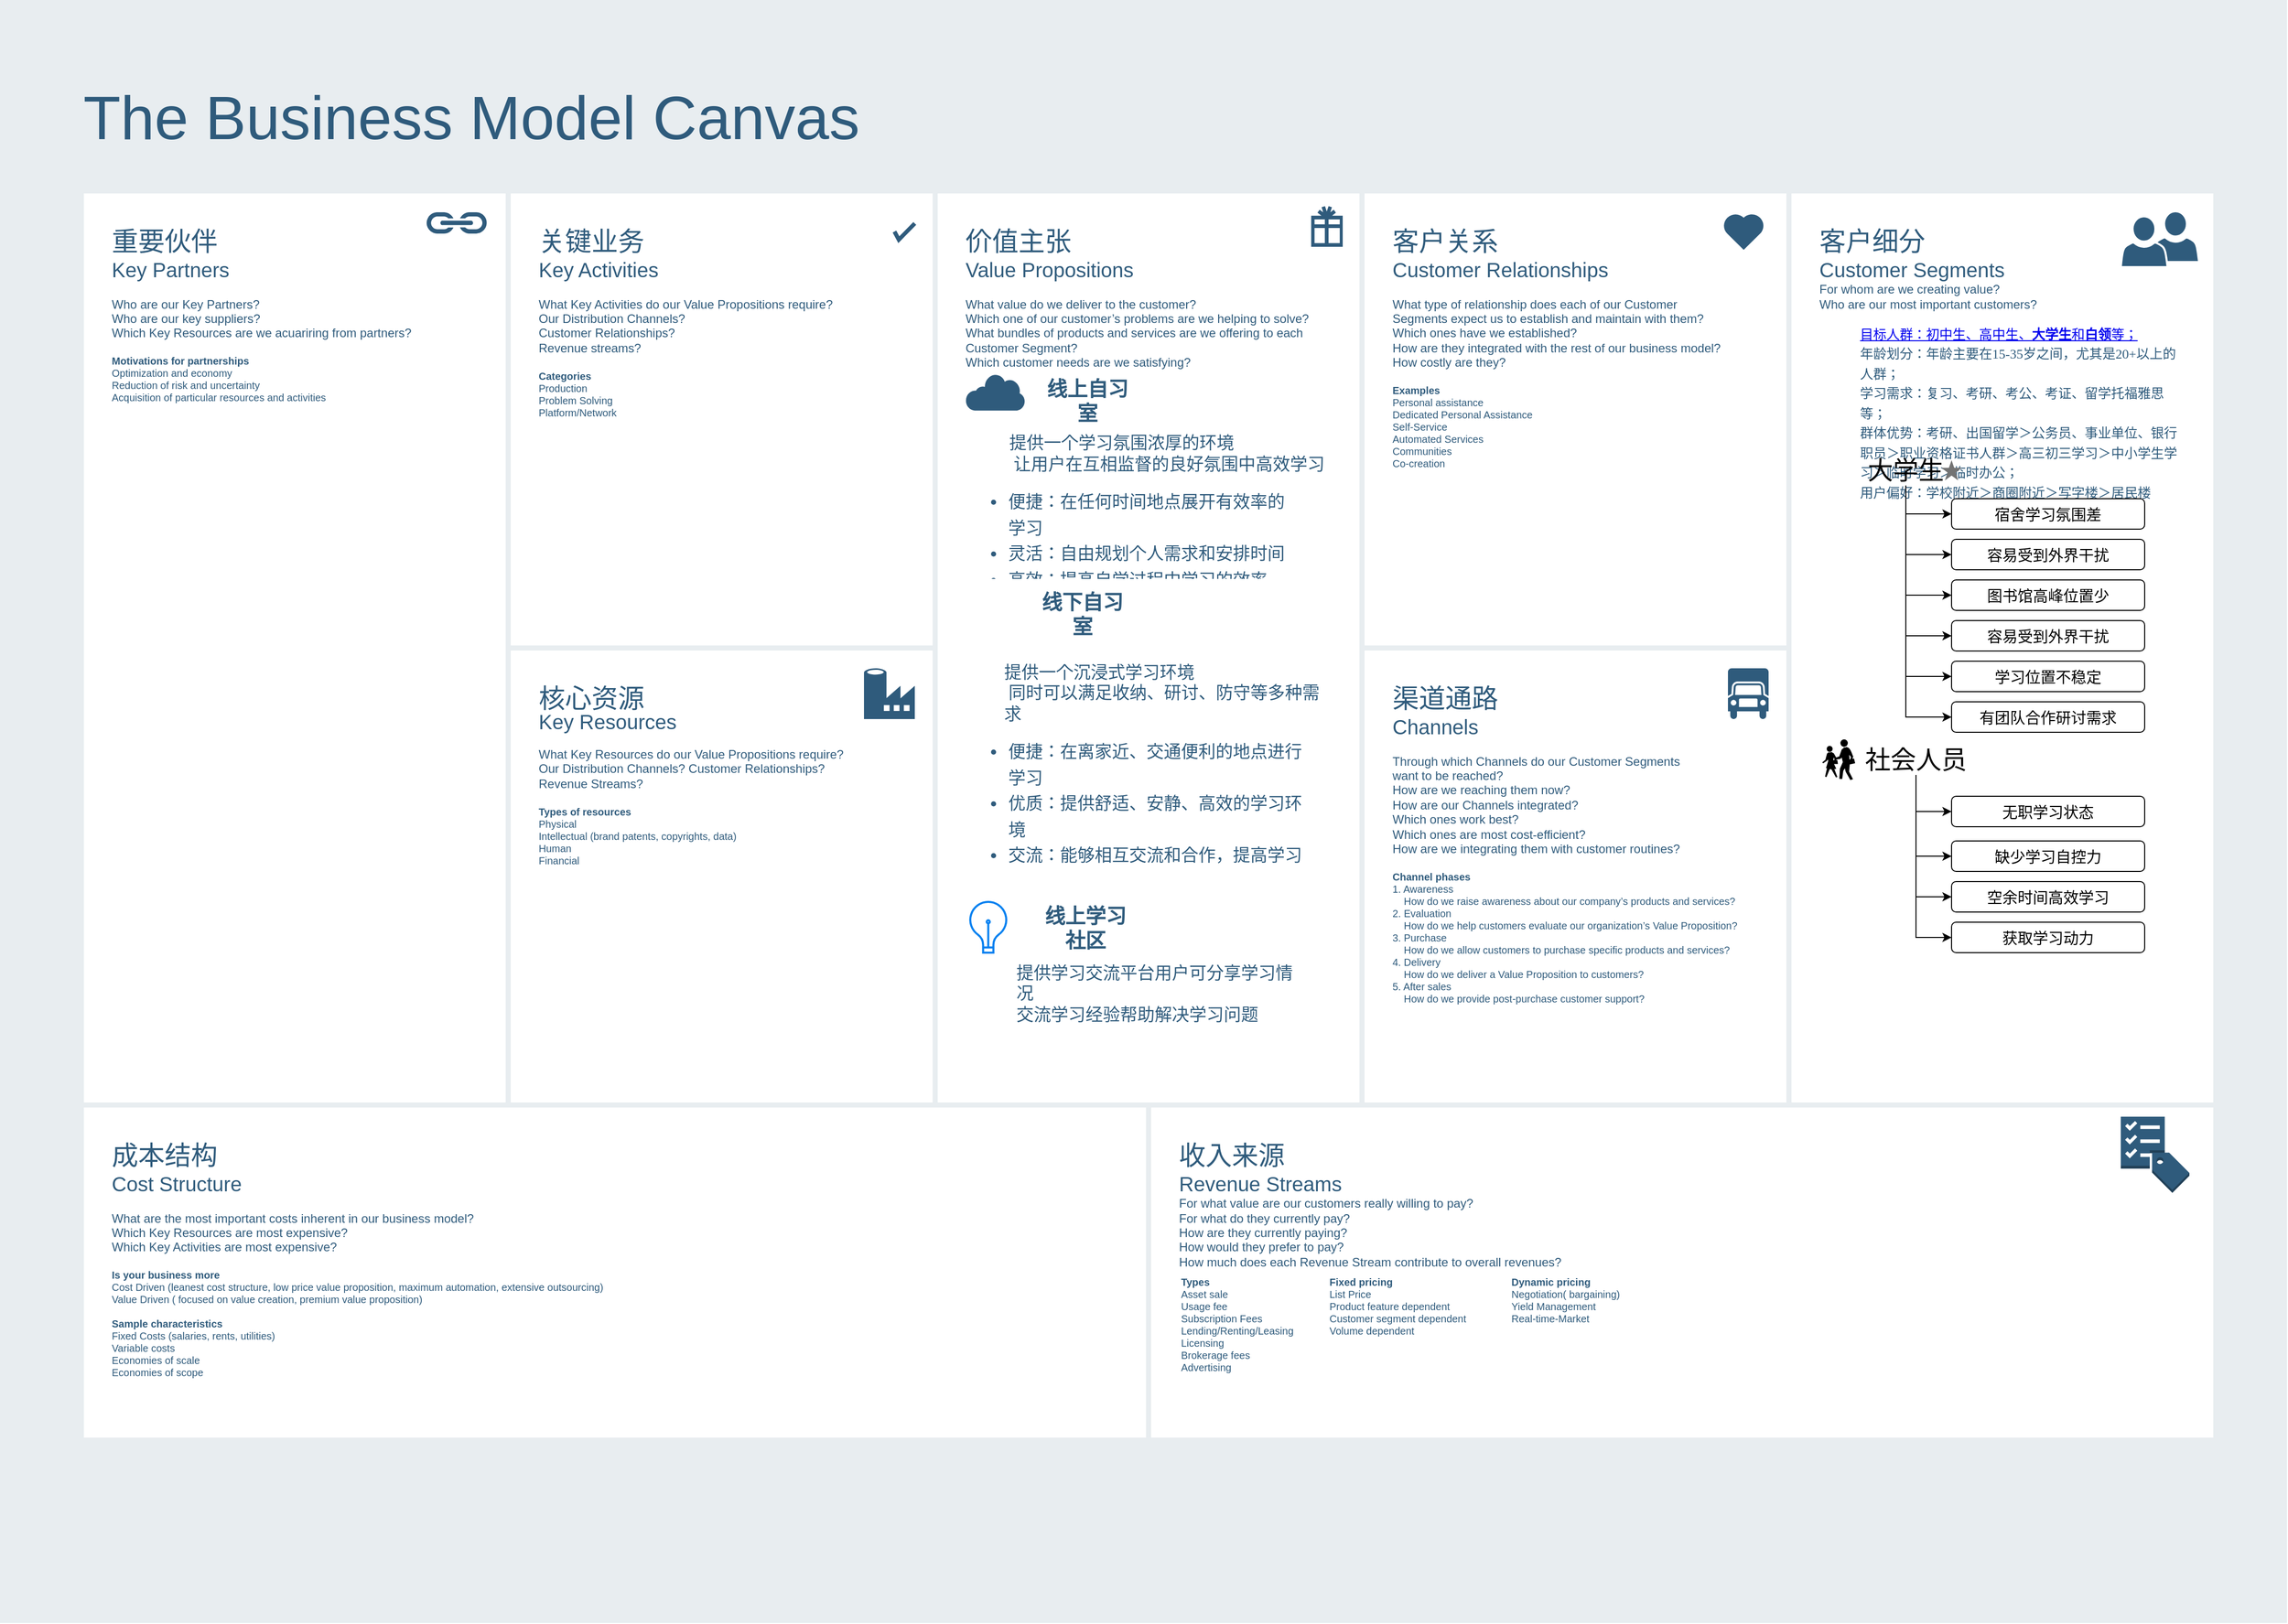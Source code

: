 <mxfile version="20.8.5" type="github">
  <diagram id="07fea595-8f29-1299-0266-81d95cde20df" name="Page-1">
    <mxGraphModel dx="4558" dy="1407" grid="1" gridSize="10" guides="1" tooltips="1" connect="1" arrows="1" fold="1" page="1" pageScale="1" pageWidth="1169" pageHeight="827" background="none" math="0" shadow="0">
      <root>
        <mxCell id="0" />
        <mxCell id="1" parent="0" />
        <mxCell id="698" value="" style="rounded=0;whiteSpace=wrap;html=1;shadow=0;labelBackgroundColor=none;strokeColor=none;strokeWidth=3;fillColor=#e8edf0;fontSize=60;fontColor=#2F5B7C;align=left;" parent="1" vertex="1">
          <mxGeometry x="-2290" y="32" width="2250" height="1598" as="geometry" />
        </mxCell>
        <mxCell id="699" value="&lt;div style=&quot;font-size: 26px&quot;&gt;&lt;font style=&quot;font-size: 26px&quot;&gt;客户关系&lt;/font&gt;&lt;/div&gt;&lt;div style=&quot;&quot;&gt;&lt;font style=&quot;font-size: 20px;&quot;&gt;Customer Relationships&lt;/font&gt;&lt;/div&gt;&lt;div&gt;&lt;br&gt;&lt;/div&gt;&lt;div&gt;What type of relationship does each of our Customer&lt;/div&gt;&lt;div&gt;Segments expect us to establish and maintain with them?&lt;/div&gt;&lt;div&gt;Which ones have we established?&lt;/div&gt;&lt;div&gt;How are they integrated with the rest of our business model?&lt;/div&gt;&lt;div&gt;How costly are they?&lt;/div&gt;&lt;div&gt;&lt;br&gt;&lt;/div&gt;&lt;div style=&quot;font-size: 10px&quot;&gt;&lt;font style=&quot;font-size: 10px&quot;&gt;&lt;b&gt;Examples&lt;/b&gt;&lt;/font&gt;&lt;/div&gt;&lt;div style=&quot;font-size: 10px&quot;&gt;&lt;font style=&quot;font-size: 10px&quot;&gt;Personal assistance&lt;/font&gt;&lt;/div&gt;&lt;div style=&quot;font-size: 10px&quot;&gt;&lt;font style=&quot;font-size: 10px&quot;&gt;Dedicated Personal Assistance&lt;/font&gt;&lt;/div&gt;&lt;div style=&quot;font-size: 10px&quot;&gt;&lt;font style=&quot;font-size: 10px&quot;&gt;Self-Service&lt;/font&gt;&lt;/div&gt;&lt;div style=&quot;font-size: 10px&quot;&gt;&lt;font style=&quot;font-size: 10px&quot;&gt;Automated Services&lt;/font&gt;&lt;/div&gt;&lt;div style=&quot;font-size: 10px&quot;&gt;&lt;font style=&quot;font-size: 10px&quot;&gt;Communities&lt;/font&gt;&lt;/div&gt;&lt;div style=&quot;font-size: 10px&quot;&gt;&lt;font style=&quot;font-size: 10px&quot;&gt;Co-creation&lt;/font&gt;&lt;/div&gt;" style="rounded=0;whiteSpace=wrap;html=1;shadow=0;labelBackgroundColor=none;strokeColor=#e8edf0;strokeWidth=5;fillColor=#ffffff;fontSize=12;fontColor=#2F5B7C;align=left;verticalAlign=top;spacing=30;" parent="1" vertex="1">
          <mxGeometry x="-950" y="220" width="420" height="450" as="geometry" />
        </mxCell>
        <mxCell id="700" value="&lt;font&gt;&lt;font style=&quot;&quot;&gt;&lt;span style=&quot;font-size: 26px;&quot;&gt;重要伙伴&lt;/span&gt;&lt;br&gt;&lt;font style=&quot;font-size: 20px;&quot;&gt;Key Partners&lt;/font&gt;&lt;/font&gt;&lt;br&gt;&lt;/font&gt;&lt;font style=&quot;font-size: 12px&quot;&gt;&lt;br style=&quot;font-size: 12px&quot;&gt;&lt;font style=&quot;font-size: 12px&quot;&gt;Who are our Key Partners?&lt;br style=&quot;font-size: 12px&quot;&gt;Who are our key suppliers?&lt;br style=&quot;font-size: 12px&quot;&gt;Which Key Resources are we acuariring from partners?&lt;br style=&quot;font-size: 12px&quot;&gt;&lt;/font&gt;&lt;br style=&quot;font-size: 12px&quot;&gt;&lt;/font&gt;&lt;div style=&quot;font-size: 10px&quot;&gt;&lt;font style=&quot;font-size: 10px&quot;&gt;&lt;b&gt;Motivations for partnerships&lt;/b&gt;&lt;/font&gt;&lt;/div&gt;&lt;div style=&quot;font-size: 10px&quot;&gt;&lt;font style=&quot;font-size: 10px&quot;&gt;Optimization and economy&lt;/font&gt;&lt;/div&gt;&lt;div style=&quot;font-size: 10px&quot;&gt;&lt;font style=&quot;font-size: 10px&quot;&gt;Reduction of risk and uncertainty&lt;/font&gt;&lt;/div&gt;&lt;div style=&quot;font-size: 10px&quot;&gt;&lt;font style=&quot;font-size: 10px&quot;&gt;Acquisition of particular resources and activities&lt;/font&gt;&lt;/div&gt;&lt;div style=&quot;font-size: 12px&quot;&gt;&lt;br style=&quot;font-size: 12px&quot;&gt;&lt;/div&gt;" style="rounded=0;whiteSpace=wrap;html=1;shadow=0;labelBackgroundColor=none;strokeColor=#e8edf0;strokeWidth=5;fillColor=#ffffff;fontSize=12;fontColor=#2F5B7C;align=left;verticalAlign=top;spacing=30;" parent="1" vertex="1">
          <mxGeometry x="-2210" y="220" width="420" height="900" as="geometry" />
        </mxCell>
        <mxCell id="701" value="&lt;font&gt;&lt;font style=&quot;&quot;&gt;&lt;span style=&quot;font-size: 26px;&quot;&gt;关键业务&lt;/span&gt;&lt;br&gt;&lt;font style=&quot;font-size: 20px;&quot;&gt;Key Activities&lt;/font&gt;&lt;/font&gt;&lt;br style=&quot;font-size: 12px&quot;&gt;&lt;/font&gt;&lt;font&gt;&lt;br style=&quot;font-size: 12px&quot;&gt;&lt;div&gt;What Key Activities do our Value Propositions require?&lt;/div&gt;&lt;div&gt;Our Distribution Channels?&lt;/div&gt;&lt;div&gt;Customer Relationships?&lt;/div&gt;&lt;div&gt;Revenue streams?&lt;/div&gt;&lt;div&gt;&lt;br&gt;&lt;/div&gt;&lt;/font&gt;&lt;div style=&quot;font-size: 10px&quot;&gt;&lt;div&gt;&lt;b&gt;Categories&lt;/b&gt;&lt;/div&gt;&lt;div&gt;Production&lt;/div&gt;&lt;div&gt;Problem Solving&lt;/div&gt;&lt;div&gt;Platform/Network&lt;/div&gt;&lt;/div&gt;&lt;div&gt;&lt;br&gt;&lt;/div&gt;" style="rounded=0;whiteSpace=wrap;html=1;shadow=0;labelBackgroundColor=none;strokeColor=#e8edf0;strokeWidth=5;fillColor=#ffffff;fontSize=12;fontColor=#2F5B7C;align=left;verticalAlign=top;spacing=30;" parent="1" vertex="1">
          <mxGeometry x="-1790" y="220" width="420" height="450" as="geometry" />
        </mxCell>
        <mxCell id="702" value="&lt;div&gt;&lt;font style=&quot;font-size: 26px&quot;&gt;核心资源&lt;/font&gt;&lt;/div&gt;&lt;div style=&quot;line-height: 120%;&quot;&gt;&lt;font style=&quot;font-size: 20px;&quot;&gt;Key Resources&lt;/font&gt;&lt;/div&gt;&lt;div&gt;&lt;br&gt;&lt;/div&gt;&lt;div&gt;What Key Resources do our Value Propositions require?&lt;/div&gt;&lt;div&gt;Our Distribution Channels? Customer Relationships?&lt;/div&gt;&lt;div&gt;Revenue Streams?&lt;/div&gt;&lt;div&gt;&lt;br&gt;&lt;/div&gt;&lt;div style=&quot;font-size: 10px&quot;&gt;&lt;font style=&quot;font-size: 10px&quot;&gt;&lt;b&gt;Types of resources&lt;/b&gt;&lt;/font&gt;&lt;/div&gt;&lt;div style=&quot;font-size: 10px&quot;&gt;&lt;font style=&quot;font-size: 10px&quot;&gt;Physical&lt;/font&gt;&lt;/div&gt;&lt;div style=&quot;font-size: 10px&quot;&gt;&lt;font style=&quot;font-size: 10px&quot;&gt;Intellectual (brand patents, copyrights, data)&lt;/font&gt;&lt;/div&gt;&lt;div style=&quot;font-size: 10px&quot;&gt;&lt;font style=&quot;font-size: 10px&quot;&gt;Human&lt;/font&gt;&lt;/div&gt;&lt;div style=&quot;font-size: 10px&quot;&gt;&lt;font style=&quot;font-size: 10px&quot;&gt;Financial&lt;/font&gt;&lt;/div&gt;" style="rounded=0;whiteSpace=wrap;html=1;shadow=0;labelBackgroundColor=none;strokeColor=#e8edf0;strokeWidth=5;fillColor=#ffffff;fontSize=12;fontColor=#2F5B7C;align=left;verticalAlign=top;spacing=30;" parent="1" vertex="1">
          <mxGeometry x="-1790" y="670" width="420" height="450" as="geometry" />
        </mxCell>
        <mxCell id="703" value="&lt;div style=&quot;font-size: 26px&quot;&gt;&lt;font style=&quot;font-size: 26px&quot;&gt;价值主张&lt;/font&gt;&lt;/div&gt;&lt;div style=&quot;&quot;&gt;&lt;font style=&quot;font-size: 20px;&quot;&gt;Value Propositions&lt;/font&gt;&lt;/div&gt;&lt;div&gt;&lt;br&gt;&lt;/div&gt;&lt;div&gt;What value do we deliver to the customer?&lt;/div&gt;&lt;div&gt;Which one of our customer’s problems are we helping to solve?&lt;/div&gt;&lt;div&gt;What bundles of products and services are we offering to each Customer Segment?&lt;/div&gt;&lt;div&gt;Which customer needs are we satisfying?&lt;/div&gt;&lt;div&gt;&lt;br&gt;&lt;/div&gt;&lt;div style=&quot;font-size: 10px&quot;&gt;&lt;br&gt;&lt;/div&gt;" style="rounded=0;whiteSpace=wrap;html=1;shadow=0;labelBackgroundColor=none;strokeColor=#e8edf0;strokeWidth=5;fillColor=#ffffff;fontSize=12;fontColor=#2F5B7C;align=left;verticalAlign=top;spacing=30;" parent="1" vertex="1">
          <mxGeometry x="-1370" y="220" width="420" height="900" as="geometry" />
        </mxCell>
        <mxCell id="704" value="&lt;div&gt;&lt;font style=&quot;font-size: 26px;&quot;&gt;客户细分&lt;/font&gt;&lt;/div&gt;&lt;div&gt;&lt;font style=&quot;font-size: 20px;&quot;&gt;Customer Segments&lt;/font&gt;&lt;/div&gt;&lt;div&gt;For whom are we creating value?&lt;/div&gt;&lt;div&gt;Who are our most important customers?&lt;/div&gt;&lt;div&gt;&lt;p style=&quot;font-size: 13px; line-height: 140%;&quot; class=&quot;MsoNormal&quot;&gt;&lt;/p&gt;&lt;/div&gt;&lt;blockquote style=&quot;margin: 0px 0px 0px 40px; border: none; padding: 0px; font-size: 13px; line-height: 150%;&quot;&gt;&lt;div style=&quot;line-height: 150%;&quot;&gt;&lt;div style=&quot;line-height: 150%;&quot;&gt;&lt;a style=&quot;font-family: 得意黑;&quot; name=&quot;_Hlk124935824&quot;&gt;目标人群：初中生、高中生、&lt;b&gt;大学生&lt;/b&gt;和&lt;b&gt;白领&lt;/b&gt;等；&lt;/a&gt;&lt;/div&gt;&lt;/div&gt;&lt;div style=&quot;line-height: 150%;&quot;&gt;&lt;font style=&quot;font-size: 13px;&quot; face=&quot;得意黑&quot;&gt;&lt;div style=&quot;line-height: 150%;&quot;&gt;&lt;span style=&quot;background: white;&quot;&gt;年龄划分：年龄主要在&lt;/span&gt;&lt;span style=&quot;background: white;&quot; lang=&quot;EN-US&quot;&gt;15-35&lt;/span&gt;&lt;span style=&quot;background: white;&quot;&gt;岁之间，尤其是&lt;/span&gt;&lt;span style=&quot;background: white;&quot; lang=&quot;EN-US&quot;&gt;20+&lt;/span&gt;&lt;span style=&quot;background: white;&quot;&gt;以上的人群；&lt;/span&gt;&lt;/div&gt;&lt;/font&gt;&lt;/div&gt;&lt;div style=&quot;line-height: 150%;&quot;&gt;&lt;font style=&quot;font-size: 13px;&quot; face=&quot;得意黑&quot;&gt;&lt;span style=&quot;background: white;&quot;&gt;&lt;div style=&quot;line-height: 150%;&quot;&gt;学习需求：复习、考研、考公、考证、留学托福雅思等；&lt;/div&gt;&lt;/span&gt;&lt;/font&gt;&lt;/div&gt;&lt;div style=&quot;line-height: 150%;&quot;&gt;&lt;font style=&quot;font-size: 13px;&quot; face=&quot;得意黑&quot;&gt;&lt;span style=&quot;background: white;&quot;&gt;&lt;div style=&quot;line-height: 150%;&quot;&gt;群体优势：考研、出国留学＞公务员、事业单位、银行职员＞职业资格证书人群＞高三初三学习＞中小学生学习＞临时学习＞临时办公；&lt;/div&gt;&lt;/span&gt;&lt;/font&gt;&lt;/div&gt;&lt;div style=&quot;line-height: 150%;&quot;&gt;&lt;font style=&quot;font-size: 13px;&quot; face=&quot;得意黑&quot;&gt;&lt;span style=&quot;background: white;&quot;&gt;&lt;div style=&quot;line-height: 150%;&quot;&gt;用户偏好：学校附近＞商圈附近＞写字楼＞居民楼&lt;/div&gt;&lt;/span&gt;&lt;/font&gt;&lt;/div&gt;&lt;/blockquote&gt;&lt;div&gt;&lt;span lang=&quot;EN-US&quot;&gt;&lt;/span&gt;&lt;p&gt;&lt;/p&gt;&lt;/div&gt;" style="rounded=0;whiteSpace=wrap;html=1;shadow=0;labelBackgroundColor=none;strokeColor=#e8edf0;strokeWidth=5;fillColor=#ffffff;fontSize=12;fontColor=#2F5B7C;align=left;verticalAlign=top;spacing=30;" parent="1" vertex="1">
          <mxGeometry x="-530" y="220" width="420" height="900" as="geometry" />
        </mxCell>
        <mxCell id="705" value="&lt;div&gt;&lt;font style=&quot;font-size: 26px&quot;&gt;渠道通路&lt;/font&gt;&lt;/div&gt;&lt;div&gt;&lt;font style=&quot;font-size: 20px;&quot;&gt;Channels&lt;/font&gt;&lt;/div&gt;&lt;div&gt;&lt;br&gt;&lt;/div&gt;&lt;div&gt;Through which Channels do our Customer Segments&lt;/div&gt;&lt;div&gt;want to be reached?&lt;/div&gt;&lt;div&gt;How are we reaching them now?&lt;/div&gt;&lt;div&gt;How are our Channels integrated?&lt;/div&gt;&lt;div&gt;Which ones work best?&lt;/div&gt;&lt;div&gt;Which ones are most cost-efficient?&lt;/div&gt;&lt;div&gt;How are we integrating them with customer routines?&lt;/div&gt;&lt;div&gt;&lt;br&gt;&lt;/div&gt;&lt;div style=&quot;font-size: 10px&quot;&gt;&lt;font style=&quot;font-size: 10px&quot;&gt;&lt;b&gt;Channel phases&lt;/b&gt;&lt;/font&gt;&lt;/div&gt;&lt;div style=&quot;font-size: 10px&quot;&gt;&lt;font style=&quot;font-size: 10px&quot;&gt;1. Awareness&lt;/font&gt;&lt;/div&gt;&lt;div style=&quot;font-size: 10px&quot;&gt;&lt;font style=&quot;font-size: 10px&quot;&gt;&amp;nbsp; &amp;nbsp; How do we raise awareness about our company’s products and services?&lt;/font&gt;&lt;/div&gt;&lt;div style=&quot;font-size: 10px&quot;&gt;&lt;font style=&quot;font-size: 10px&quot;&gt;2. Evaluation&lt;/font&gt;&lt;/div&gt;&lt;div style=&quot;font-size: 10px&quot;&gt;&lt;font style=&quot;font-size: 10px&quot;&gt;&amp;nbsp; &amp;nbsp; How do we help customers evaluate our organization’s Value Proposition?&lt;/font&gt;&lt;/div&gt;&lt;div style=&quot;font-size: 10px&quot;&gt;&lt;font style=&quot;font-size: 10px&quot;&gt;3. Purchase&lt;/font&gt;&lt;/div&gt;&lt;div style=&quot;font-size: 10px&quot;&gt;&lt;font style=&quot;font-size: 10px&quot;&gt;&amp;nbsp; &amp;nbsp; How do we allow customers to purchase specific products and services?&lt;/font&gt;&lt;/div&gt;&lt;div style=&quot;font-size: 10px&quot;&gt;&lt;font style=&quot;font-size: 10px&quot;&gt;4. Delivery&lt;/font&gt;&lt;/div&gt;&lt;div style=&quot;font-size: 10px&quot;&gt;&lt;font style=&quot;font-size: 10px&quot;&gt;&amp;nbsp; &amp;nbsp; How do we deliver a Value Proposition to customers?&lt;/font&gt;&lt;/div&gt;&lt;div style=&quot;font-size: 10px&quot;&gt;&lt;font style=&quot;font-size: 10px&quot;&gt;5. After sales&lt;/font&gt;&lt;/div&gt;&lt;div style=&quot;font-size: 10px&quot;&gt;&lt;font style=&quot;font-size: 10px&quot;&gt;&amp;nbsp; &amp;nbsp; How do we provide post-purchase customer support?&lt;/font&gt;&lt;/div&gt;&lt;div style=&quot;font-size: 10px&quot;&gt;&lt;br&gt;&lt;/div&gt;" style="rounded=0;whiteSpace=wrap;html=1;shadow=0;labelBackgroundColor=none;strokeColor=#e8edf0;strokeWidth=5;fillColor=#ffffff;fontSize=12;fontColor=#2F5B7C;align=left;verticalAlign=top;spacing=30;" parent="1" vertex="1">
          <mxGeometry x="-950" y="670" width="420" height="450" as="geometry" />
        </mxCell>
        <mxCell id="706" value="&lt;div style=&quot;font-size: 26px&quot;&gt;&lt;font style=&quot;font-size: 26px&quot;&gt;成本结构&lt;/font&gt;&lt;/div&gt;&lt;div style=&quot;&quot;&gt;&lt;font style=&quot;font-size: 20px;&quot;&gt;Cost Structure&lt;/font&gt;&lt;/div&gt;&lt;div&gt;&lt;br&gt;&lt;/div&gt;&lt;div&gt;What are the most important costs inherent in our business model?&lt;/div&gt;&lt;div&gt;Which Key Resources are most expensive?&lt;/div&gt;&lt;div&gt;Which Key Activities are most expensive?&lt;/div&gt;&lt;div&gt;&lt;br&gt;&lt;/div&gt;&lt;div style=&quot;font-size: 10px&quot;&gt;&lt;font style=&quot;font-size: 10px&quot;&gt;&lt;b&gt;Is your business more&lt;/b&gt;&lt;/font&gt;&lt;/div&gt;&lt;div style=&quot;font-size: 10px&quot;&gt;&lt;font style=&quot;font-size: 10px&quot;&gt;Cost Driven (leanest cost structure, low price value proposition, maximum automation, extensive outsourcing)&lt;/font&gt;&lt;/div&gt;&lt;div style=&quot;font-size: 10px&quot;&gt;&lt;font style=&quot;font-size: 10px&quot;&gt;Value Driven ( focused on value creation, premium value proposition)&lt;/font&gt;&lt;/div&gt;&lt;div style=&quot;font-size: 10px&quot;&gt;&lt;font style=&quot;font-size: 10px&quot;&gt;&lt;br&gt;&lt;/font&gt;&lt;/div&gt;&lt;div style=&quot;font-size: 10px&quot;&gt;&lt;font style=&quot;font-size: 10px&quot;&gt;&lt;b&gt;Sample characteristics&lt;/b&gt;&lt;/font&gt;&lt;/div&gt;&lt;div style=&quot;font-size: 10px&quot;&gt;&lt;font style=&quot;font-size: 10px&quot;&gt;Fixed Costs (salaries, rents, utilities)&lt;/font&gt;&lt;/div&gt;&lt;div style=&quot;font-size: 10px&quot;&gt;&lt;font style=&quot;font-size: 10px&quot;&gt;Variable costs&lt;/font&gt;&lt;/div&gt;&lt;div style=&quot;font-size: 10px&quot;&gt;&lt;font style=&quot;font-size: 10px&quot;&gt;Economies of scale&lt;/font&gt;&lt;/div&gt;&lt;div style=&quot;font-size: 10px&quot;&gt;&lt;font style=&quot;font-size: 10px&quot;&gt;Economies of scope&lt;/font&gt;&lt;/div&gt;" style="rounded=0;whiteSpace=wrap;html=1;shadow=0;labelBackgroundColor=none;strokeColor=#e8edf0;strokeWidth=5;fillColor=#ffffff;fontSize=12;fontColor=#2F5B7C;align=left;verticalAlign=top;spacing=30;" parent="1" vertex="1">
          <mxGeometry x="-2210" y="1120" width="1050" height="330" as="geometry" />
        </mxCell>
        <mxCell id="707" value="&lt;div style=&quot;font-size: 26px&quot;&gt;&lt;font style=&quot;font-size: 26px&quot;&gt;收入来源&lt;/font&gt;&lt;/div&gt;&lt;div style=&quot;&quot;&gt;&lt;font style=&quot;font-size: 20px;&quot;&gt;Revenue Streams&lt;/font&gt;&lt;/div&gt;&lt;div&gt;For what value are our customers really willing to pay?&lt;/div&gt;&lt;div&gt;For what do they currently pay?&lt;/div&gt;&lt;div&gt;How are they currently paying?&lt;/div&gt;&lt;div&gt;How would they prefer to pay?&lt;/div&gt;&lt;div&gt;How much does each Revenue Stream contribute to overall revenues?&lt;/div&gt;" style="rounded=0;whiteSpace=wrap;html=1;shadow=0;labelBackgroundColor=none;strokeColor=#e8edf0;strokeWidth=5;fillColor=#ffffff;fontSize=12;fontColor=#2F5B7C;align=left;verticalAlign=top;spacing=30;" parent="1" vertex="1">
          <mxGeometry x="-1160" y="1120" width="1050" height="330" as="geometry" />
        </mxCell>
        <mxCell id="708" value="The Business Model Canvas&lt;br&gt;" style="text;html=1;resizable=0;points=[];autosize=1;align=left;verticalAlign=top;spacingTop=-4;fontSize=60;fontColor=#2F5B7C;" parent="1" vertex="1">
          <mxGeometry x="-2210" y="110" width="780" height="70" as="geometry" />
        </mxCell>
        <mxCell id="709" value="" style="html=1;verticalLabelPosition=bottom;labelBackgroundColor=#ffffff;verticalAlign=top;shadow=0;dashed=0;strokeWidth=4;shape=mxgraph.ios7.misc.check;strokeColor=#2F5B7C;fillColor=#ffffff;gradientColor=none;fontSize=12;fontColor=#2F5B7C;align=left;" parent="1" vertex="1">
          <mxGeometry x="-1410" y="252" width="20" height="16" as="geometry" />
        </mxCell>
        <mxCell id="710" value="" style="shape=mxgraph.signs.travel.present;html=1;fillColor=#2F5B7C;strokeColor=none;verticalLabelPosition=bottom;verticalAlign=top;align=center;shadow=0;labelBackgroundColor=none;fontSize=12;fontColor=#2F5B7C;" parent="1" vertex="1">
          <mxGeometry x="-1000" y="235" width="31" height="40" as="geometry" />
        </mxCell>
        <mxCell id="711" value="" style="html=1;verticalLabelPosition=bottom;labelBackgroundColor=#ffffff;verticalAlign=top;strokeWidth=3;strokeColor=none;fillColor=#2F5B7C;shadow=0;dashed=0;shape=mxgraph.ios7.icons.heart;fontSize=12;fontColor=#2F5B7C;align=left;" parent="1" vertex="1">
          <mxGeometry x="-595.0" y="242" width="41" height="36" as="geometry" />
        </mxCell>
        <mxCell id="712" value="&lt;div style=&quot;font-size: 10px&quot;&gt;&lt;b&gt;Dynamic pricing&lt;/b&gt;&lt;/div&gt;&lt;div style=&quot;font-size: 10px&quot;&gt;Negotiation( bargaining)&lt;/div&gt;&lt;div style=&quot;font-size: 10px&quot;&gt;Yield Management&lt;/div&gt;&lt;div style=&quot;font-size: 10px&quot;&gt;Real-time-Market&lt;/div&gt;" style="text;html=1;resizable=0;points=[];autosize=1;align=left;verticalAlign=top;spacingTop=-4;fontSize=10;fontColor=#2F5B7C;" parent="1" vertex="1">
          <mxGeometry x="-805.5" y="1286" width="120" height="50" as="geometry" />
        </mxCell>
        <mxCell id="713" value="&lt;div style=&quot;font-size: 10px&quot;&gt;&lt;b&gt;Fixed pricing&lt;/b&gt;&lt;/div&gt;&lt;div style=&quot;font-size: 10px&quot;&gt;List Price&lt;/div&gt;&lt;div style=&quot;font-size: 10px&quot;&gt;Product feature dependent&lt;/div&gt;&lt;div style=&quot;font-size: 10px&quot;&gt;Customer segment dependent&lt;/div&gt;&lt;div style=&quot;font-size: 10px&quot;&gt;Volume dependent&lt;/div&gt;" style="text;html=1;resizable=0;points=[];autosize=1;align=left;verticalAlign=top;spacingTop=-4;fontSize=10;fontColor=#2F5B7C;" parent="1" vertex="1">
          <mxGeometry x="-984.5" y="1286" width="150" height="60" as="geometry" />
        </mxCell>
        <mxCell id="714" value="&lt;div style=&quot;font-size: 10px&quot;&gt;&lt;b&gt;Types&lt;/b&gt;&lt;/div&gt;&lt;div style=&quot;font-size: 10px&quot;&gt;Asset sale&lt;/div&gt;&lt;div style=&quot;font-size: 10px&quot;&gt;Usage fee&lt;/div&gt;&lt;div style=&quot;font-size: 10px&quot;&gt;Subscription Fees&lt;/div&gt;&lt;div style=&quot;font-size: 10px&quot;&gt;Lending/Renting/Leasing&lt;/div&gt;&lt;div style=&quot;font-size: 10px&quot;&gt;Licensing&lt;/div&gt;&lt;div style=&quot;font-size: 10px&quot;&gt;Brokerage fees&lt;/div&gt;&lt;div style=&quot;font-size: 10px&quot;&gt;Advertising&lt;/div&gt;" style="text;html=1;resizable=0;points=[];autosize=1;align=left;verticalAlign=top;spacingTop=-4;fontSize=10;fontColor=#2F5B7C;" parent="1" vertex="1">
          <mxGeometry x="-1130" y="1286" width="130" height="100" as="geometry" />
        </mxCell>
        <mxCell id="715" value="" style="shadow=0;dashed=0;html=1;strokeColor=none;labelPosition=center;verticalLabelPosition=bottom;verticalAlign=top;shape=mxgraph.mscae.cloud.data_factory;fillColor=#2F5B7C;labelBackgroundColor=none;fontSize=10;fontColor=#2F5B7C;align=left;" parent="1" vertex="1">
          <mxGeometry x="-1440" y="690" width="50" height="50" as="geometry" />
        </mxCell>
        <mxCell id="716" value="" style="shape=mxgraph.signs.transportation.truck_6;html=1;fillColor=#2F5B7C;strokeColor=none;verticalLabelPosition=bottom;verticalAlign=top;align=center;shadow=0;labelBackgroundColor=none;fontSize=10;fontColor=#2F5B7C;aspect=fixed;" parent="1" vertex="1">
          <mxGeometry x="-590" y="690" width="40" height="50" as="geometry" />
        </mxCell>
        <mxCell id="717" value="" style="shape=image;html=1;verticalAlign=top;verticalLabelPosition=bottom;labelBackgroundColor=#ffffff;imageAspect=0;aspect=fixed;image=https://cdn4.iconfinder.com/data/icons/evil-icons-user-interface/64/price-128.png;shadow=0;strokeColor=#e8edf0;strokeWidth=3;fillColor=#2F5B7C;gradientColor=none;fontSize=10;fontColor=#2F5B7C;align=left;" parent="1" vertex="1">
          <mxGeometry x="-1226" y="1140" width="58" height="58" as="geometry" />
        </mxCell>
        <mxCell id="718" value="" style="dashed=0;html=1;shape=mxgraph.aws3.checklist_cost;fillColor=#2F5B7C;gradientColor=none;shadow=0;labelBackgroundColor=none;strokeColor=none;strokeWidth=3;fontSize=10;fontColor=#2F5B7C;align=left;" parent="1" vertex="1">
          <mxGeometry x="-203.5" y="1131.5" width="67.5" height="75" as="geometry" />
        </mxCell>
        <mxCell id="719" value="" style="shadow=0;dashed=0;html=1;strokeColor=none;fillColor=#2F5B7C;labelPosition=center;verticalLabelPosition=bottom;verticalAlign=top;outlineConnect=0;shape=mxgraph.office.concepts.link;labelBackgroundColor=none;fontSize=10;fontColor=#000000;align=left;" parent="1" vertex="1">
          <mxGeometry x="-1871" y="241" width="61" height="21" as="geometry" />
        </mxCell>
        <mxCell id="720" value="" style="group" parent="1" vertex="1" connectable="0">
          <mxGeometry x="-203.5" y="245" width="69" height="50" as="geometry" />
        </mxCell>
        <mxCell id="721" value="" style="shadow=0;dashed=0;html=1;strokeColor=#FFFFFF;labelPosition=center;verticalLabelPosition=bottom;verticalAlign=top;outlineConnect=0;shape=mxgraph.office.users.user;fillColor=#2F5B7C;labelBackgroundColor=none;fontSize=10;fontColor=#000000;align=left;strokeWidth=2;" parent="720" vertex="1">
          <mxGeometry x="31" y="-5" width="46" height="50" as="geometry" />
        </mxCell>
        <mxCell id="722" value="" style="shadow=0;dashed=0;html=1;strokeColor=#FFFFFF;labelPosition=center;verticalLabelPosition=bottom;verticalAlign=top;outlineConnect=0;shape=mxgraph.office.users.user;fillColor=#2F5B7C;labelBackgroundColor=none;fontSize=10;fontColor=#000000;align=left;strokeWidth=2;" parent="720" vertex="1">
          <mxGeometry width="46" height="50" as="geometry" />
        </mxCell>
        <mxCell id="cZTzQ1dlgNuw5taSdZ2e-723" value="" style="shape=image;html=1;verticalAlign=top;verticalLabelPosition=bottom;labelBackgroundColor=#ffffff;imageAspect=0;aspect=fixed;image=https://cdn0.iconfinder.com/data/icons/phosphor-fill-vol-4/256/student-fill-128.png;fontSize=15;" vertex="1" parent="1">
          <mxGeometry x="-500" y="480" width="38" height="38" as="geometry" />
        </mxCell>
        <mxCell id="cZTzQ1dlgNuw5taSdZ2e-744" style="edgeStyle=orthogonalEdgeStyle;rounded=0;orthogonalLoop=1;jettySize=auto;html=1;entryX=0;entryY=0.5;entryDx=0;entryDy=0;fontSize=15;fontColor=#000000;exitX=0.5;exitY=1;exitDx=0;exitDy=0;" edge="1" parent="1" source="cZTzQ1dlgNuw5taSdZ2e-724" target="cZTzQ1dlgNuw5taSdZ2e-738">
          <mxGeometry relative="1" as="geometry">
            <mxPoint x="-404.97" y="514" as="sourcePoint" />
          </mxGeometry>
        </mxCell>
        <mxCell id="cZTzQ1dlgNuw5taSdZ2e-761" style="edgeStyle=orthogonalEdgeStyle;rounded=0;orthogonalLoop=1;jettySize=auto;html=1;entryX=0;entryY=0.5;entryDx=0;entryDy=0;fontFamily=得意黑;fontSize=26;fontColor=#2F5B7C;" edge="1" parent="1" source="cZTzQ1dlgNuw5taSdZ2e-724" target="cZTzQ1dlgNuw5taSdZ2e-732">
          <mxGeometry relative="1" as="geometry" />
        </mxCell>
        <mxCell id="cZTzQ1dlgNuw5taSdZ2e-762" style="edgeStyle=orthogonalEdgeStyle;rounded=0;orthogonalLoop=1;jettySize=auto;html=1;entryX=0;entryY=0.5;entryDx=0;entryDy=0;fontFamily=得意黑;fontSize=26;fontColor=#2F5B7C;" edge="1" parent="1" source="cZTzQ1dlgNuw5taSdZ2e-724" target="cZTzQ1dlgNuw5taSdZ2e-733">
          <mxGeometry relative="1" as="geometry" />
        </mxCell>
        <mxCell id="cZTzQ1dlgNuw5taSdZ2e-763" style="edgeStyle=orthogonalEdgeStyle;rounded=0;orthogonalLoop=1;jettySize=auto;html=1;entryX=0;entryY=0.5;entryDx=0;entryDy=0;fontFamily=得意黑;fontSize=26;fontColor=#2F5B7C;" edge="1" parent="1" source="cZTzQ1dlgNuw5taSdZ2e-724" target="cZTzQ1dlgNuw5taSdZ2e-735">
          <mxGeometry relative="1" as="geometry" />
        </mxCell>
        <mxCell id="cZTzQ1dlgNuw5taSdZ2e-764" style="edgeStyle=orthogonalEdgeStyle;rounded=0;orthogonalLoop=1;jettySize=auto;html=1;entryX=0;entryY=0.5;entryDx=0;entryDy=0;fontFamily=得意黑;fontSize=26;fontColor=#2F5B7C;" edge="1" parent="1" source="cZTzQ1dlgNuw5taSdZ2e-724" target="cZTzQ1dlgNuw5taSdZ2e-736">
          <mxGeometry relative="1" as="geometry" />
        </mxCell>
        <mxCell id="cZTzQ1dlgNuw5taSdZ2e-765" style="edgeStyle=orthogonalEdgeStyle;rounded=0;orthogonalLoop=1;jettySize=auto;html=1;entryX=0;entryY=0.5;entryDx=0;entryDy=0;fontFamily=得意黑;fontSize=26;fontColor=#2F5B7C;" edge="1" parent="1" source="cZTzQ1dlgNuw5taSdZ2e-724" target="cZTzQ1dlgNuw5taSdZ2e-737">
          <mxGeometry relative="1" as="geometry" />
        </mxCell>
        <mxCell id="cZTzQ1dlgNuw5taSdZ2e-724" value="&lt;font style=&quot;font-size: 25px;&quot;&gt;大学生&lt;/font&gt;" style="text;strokeColor=none;align=center;fillColor=none;html=1;verticalAlign=middle;whiteSpace=wrap;rounded=0;fontFamily=得意黑;fontColor=#000000;fontSize=25;" vertex="1" parent="1">
          <mxGeometry x="-490" y="480" width="150" height="30" as="geometry" />
        </mxCell>
        <mxCell id="cZTzQ1dlgNuw5taSdZ2e-732" value="宿舍学习氛围差" style="rounded=1;whiteSpace=wrap;html=1;fontSize=15;fontColor=#000000;fontFamily=得意黑;" vertex="1" parent="1">
          <mxGeometry x="-370" y="523" width="190" height="30" as="geometry" />
        </mxCell>
        <mxCell id="cZTzQ1dlgNuw5taSdZ2e-733" value="容易受到外界干扰" style="rounded=1;whiteSpace=wrap;html=1;fontSize=15;fontColor=#000000;fontFamily=得意黑;" vertex="1" parent="1">
          <mxGeometry x="-370" y="563" width="190" height="30" as="geometry" />
        </mxCell>
        <mxCell id="cZTzQ1dlgNuw5taSdZ2e-735" value="图书馆高峰位置少" style="rounded=1;whiteSpace=wrap;html=1;fontSize=15;fontColor=#000000;fontFamily=得意黑;" vertex="1" parent="1">
          <mxGeometry x="-370" y="603" width="190" height="30" as="geometry" />
        </mxCell>
        <mxCell id="cZTzQ1dlgNuw5taSdZ2e-736" value="容易受到外界干扰" style="rounded=1;whiteSpace=wrap;html=1;fontSize=15;fontColor=#000000;fontFamily=得意黑;" vertex="1" parent="1">
          <mxGeometry x="-370" y="643" width="190" height="30" as="geometry" />
        </mxCell>
        <mxCell id="cZTzQ1dlgNuw5taSdZ2e-737" value="学习位置不稳定" style="rounded=1;whiteSpace=wrap;html=1;fontSize=15;fontColor=#000000;fontFamily=得意黑;" vertex="1" parent="1">
          <mxGeometry x="-370" y="683" width="190" height="30" as="geometry" />
        </mxCell>
        <mxCell id="cZTzQ1dlgNuw5taSdZ2e-738" value="有团队合作研讨需求" style="rounded=1;whiteSpace=wrap;html=1;fontSize=15;fontColor=#000000;fontFamily=得意黑;" vertex="1" parent="1">
          <mxGeometry x="-370" y="723" width="190" height="30" as="geometry" />
        </mxCell>
        <mxCell id="cZTzQ1dlgNuw5taSdZ2e-745" value="" style="dashed=0;aspect=fixed;verticalLabelPosition=bottom;verticalAlign=top;align=center;shape=mxgraph.gmdl.star;strokeColor=none;fillColor=#737373;shadow=0;sketch=0;fontSize=15;fontColor=#D5E8D4;" vertex="1" parent="1">
          <mxGeometry x="-380" y="485" width="20" height="20" as="geometry" />
        </mxCell>
        <mxCell id="cZTzQ1dlgNuw5taSdZ2e-747" value="" style="shape=mxgraph.signs.people.pedestrian;html=1;pointerEvents=1;fillColor=#000000;strokeColor=none;verticalLabelPosition=bottom;verticalAlign=top;align=center;fontSize=15;fontColor=#D5E8D4;" vertex="1" parent="1">
          <mxGeometry x="-497.16" y="760" width="32.32" height="40" as="geometry" />
        </mxCell>
        <mxCell id="cZTzQ1dlgNuw5taSdZ2e-757" style="edgeStyle=orthogonalEdgeStyle;rounded=0;orthogonalLoop=1;jettySize=auto;html=1;entryX=0;entryY=0.5;entryDx=0;entryDy=0;fontFamily=得意黑;fontSize=26;fontColor=#D5E8D4;" edge="1" parent="1" source="cZTzQ1dlgNuw5taSdZ2e-750" target="cZTzQ1dlgNuw5taSdZ2e-751">
          <mxGeometry relative="1" as="geometry" />
        </mxCell>
        <mxCell id="cZTzQ1dlgNuw5taSdZ2e-758" style="edgeStyle=orthogonalEdgeStyle;rounded=0;orthogonalLoop=1;jettySize=auto;html=1;entryX=0;entryY=0.5;entryDx=0;entryDy=0;fontFamily=得意黑;fontSize=26;fontColor=#D5E8D4;" edge="1" parent="1" source="cZTzQ1dlgNuw5taSdZ2e-750" target="cZTzQ1dlgNuw5taSdZ2e-753">
          <mxGeometry relative="1" as="geometry" />
        </mxCell>
        <mxCell id="cZTzQ1dlgNuw5taSdZ2e-759" style="edgeStyle=orthogonalEdgeStyle;rounded=0;orthogonalLoop=1;jettySize=auto;html=1;entryX=0;entryY=0.5;entryDx=0;entryDy=0;fontFamily=得意黑;fontSize=26;fontColor=#D5E8D4;" edge="1" parent="1" source="cZTzQ1dlgNuw5taSdZ2e-750" target="cZTzQ1dlgNuw5taSdZ2e-754">
          <mxGeometry relative="1" as="geometry" />
        </mxCell>
        <mxCell id="cZTzQ1dlgNuw5taSdZ2e-760" style="edgeStyle=orthogonalEdgeStyle;rounded=0;orthogonalLoop=1;jettySize=auto;html=1;entryX=0;entryY=0.5;entryDx=0;entryDy=0;fontFamily=得意黑;fontSize=26;fontColor=#D5E8D4;" edge="1" parent="1" source="cZTzQ1dlgNuw5taSdZ2e-750" target="cZTzQ1dlgNuw5taSdZ2e-756">
          <mxGeometry relative="1" as="geometry" />
        </mxCell>
        <mxCell id="cZTzQ1dlgNuw5taSdZ2e-750" value="&lt;font style=&quot;font-size: 25px;&quot;&gt;社会人员&lt;/font&gt;" style="text;strokeColor=none;align=center;fillColor=none;html=1;verticalAlign=middle;whiteSpace=wrap;rounded=0;fontFamily=得意黑;fontColor=#000000;fontSize=25;" vertex="1" parent="1">
          <mxGeometry x="-480" y="765" width="150" height="30" as="geometry" />
        </mxCell>
        <mxCell id="cZTzQ1dlgNuw5taSdZ2e-751" value="无职学习状态" style="rounded=1;whiteSpace=wrap;html=1;fontSize=15;fontColor=#000000;fontFamily=得意黑;" vertex="1" parent="1">
          <mxGeometry x="-370" y="816" width="190" height="30" as="geometry" />
        </mxCell>
        <mxCell id="cZTzQ1dlgNuw5taSdZ2e-753" value="缺少学习自控力" style="rounded=1;whiteSpace=wrap;html=1;fontSize=15;fontColor=#000000;fontFamily=得意黑;" vertex="1" parent="1">
          <mxGeometry x="-370" y="860" width="190" height="30" as="geometry" />
        </mxCell>
        <mxCell id="cZTzQ1dlgNuw5taSdZ2e-754" value="空余时间高效学习" style="rounded=1;whiteSpace=wrap;html=1;fontSize=15;fontColor=#000000;fontFamily=得意黑;" vertex="1" parent="1">
          <mxGeometry x="-370" y="900" width="190" height="30" as="geometry" />
        </mxCell>
        <mxCell id="cZTzQ1dlgNuw5taSdZ2e-756" value="获取学习动力" style="rounded=1;whiteSpace=wrap;html=1;fontSize=15;fontColor=#000000;fontFamily=得意黑;" vertex="1" parent="1">
          <mxGeometry x="-370" y="940" width="190" height="30" as="geometry" />
        </mxCell>
        <mxCell id="cZTzQ1dlgNuw5taSdZ2e-767" value="&lt;font style=&quot;font-size: 20px;&quot;&gt;&lt;b style=&quot;font-size: 20px;&quot;&gt;线上自习室&lt;/b&gt;&lt;/font&gt;" style="text;strokeColor=none;align=center;fillColor=none;html=1;verticalAlign=middle;whiteSpace=wrap;rounded=0;fontFamily=得意黑;fontSize=20;fontColor=#2F5B7C;fontStyle=0" vertex="1" parent="1">
          <mxGeometry x="-1270" y="410" width="100" height="31.4" as="geometry" />
        </mxCell>
        <mxCell id="cZTzQ1dlgNuw5taSdZ2e-769" value="" style="sketch=0;aspect=fixed;pointerEvents=1;shadow=0;dashed=0;html=1;strokeColor=none;labelPosition=center;verticalLabelPosition=bottom;verticalAlign=top;align=center;fillColor=#2F5B7C;shape=mxgraph.mscae.enterprise.internet;fontFamily=得意黑;fontSize=16;fontColor=#2F5B7C;" vertex="1" parent="1">
          <mxGeometry x="-1340" y="400" width="58.39" height="36.2" as="geometry" />
        </mxCell>
        <mxCell id="cZTzQ1dlgNuw5taSdZ2e-771" value="&lt;ul style=&quot;line-height: 150%; font-size: 17px;&quot;&gt;&lt;li&gt;便捷：在任何时间地点展开有效率的学习&lt;/li&gt;&lt;li&gt;灵活：自由规划个人需求和安排时间&lt;/li&gt;&lt;li&gt;高效：提高自学过程中学习的效率&lt;/li&gt;&lt;/ul&gt;" style="text;strokeColor=none;fillColor=none;html=1;whiteSpace=wrap;verticalAlign=middle;overflow=hidden;fontFamily=得意黑;fontSize=16;fontColor=#2F5B7C;" vertex="1" parent="1">
          <mxGeometry x="-1340.29" y="494.4" width="327" height="108.6" as="geometry" />
        </mxCell>
        <mxCell id="cZTzQ1dlgNuw5taSdZ2e-774" value="提供一个学习氛围浓厚的环境&lt;br&gt;&lt;span style=&quot;white-space: pre;&quot;&gt;	&lt;/span&gt;让用户在互相监督的良好氛围中高效学习" style="text;strokeColor=none;align=left;fillColor=none;html=1;verticalAlign=middle;whiteSpace=wrap;rounded=0;fontFamily=得意黑;fontSize=17;fontColor=#2F5B7C;" vertex="1" parent="1">
          <mxGeometry x="-1298.52" y="464.4" width="365" height="30" as="geometry" />
        </mxCell>
        <mxCell id="cZTzQ1dlgNuw5taSdZ2e-775" value="" style="shape=image;html=1;verticalAlign=top;verticalLabelPosition=bottom;labelBackgroundColor=#2F5B7C;imageAspect=0;aspect=fixed;image=https://cdn0.iconfinder.com/data/icons/education-1006/32/chair_modern_desk_furniture_seat_sit_room_contemporary_executive_side-128.png;fontFamily=得意黑;fontSize=17;fontColor=#2F5B7C;" vertex="1" parent="1">
          <mxGeometry x="-1350.4" y="606.5" width="71" height="71" as="geometry" />
        </mxCell>
        <mxCell id="cZTzQ1dlgNuw5taSdZ2e-777" value="&lt;font style=&quot;font-size: 20px;&quot;&gt;&lt;b style=&quot;font-size: 20px;&quot;&gt;线下自习室&lt;/b&gt;&lt;/font&gt;" style="text;strokeColor=none;align=center;fillColor=none;html=1;verticalAlign=middle;whiteSpace=wrap;rounded=0;fontFamily=得意黑;fontSize=20;fontColor=#2F5B7C;fontStyle=0" vertex="1" parent="1">
          <mxGeometry x="-1274.79" y="620.5" width="100" height="31.4" as="geometry" />
        </mxCell>
        <mxCell id="cZTzQ1dlgNuw5taSdZ2e-778" value="&lt;ul style=&quot;line-height: 150%;&quot;&gt;&lt;li&gt;便捷：在离家近、交通便利的地点进行学习&lt;br&gt;&lt;/li&gt;&lt;li&gt;优质：提供舒适、安静、高效的学习环境&lt;br&gt;&lt;/li&gt;&lt;li&gt;交流：能够相互交流和合作，提高学习效率&lt;br&gt;&lt;/li&gt;&lt;li&gt;无忧：提供预约服务，即约即用&lt;/li&gt;&lt;li&gt;个性化：自习室设施配备完备&lt;/li&gt;&lt;/ul&gt;" style="text;strokeColor=none;fillColor=none;html=1;whiteSpace=wrap;verticalAlign=middle;overflow=hidden;fontFamily=得意黑;fontSize=17;fontColor=#2F5B7C;" vertex="1" parent="1">
          <mxGeometry x="-1340" y="740" width="340" height="143" as="geometry" />
        </mxCell>
        <mxCell id="cZTzQ1dlgNuw5taSdZ2e-779" value="提供一个沉浸式学习环境&lt;br&gt;&lt;span style=&quot;white-space: pre;&quot;&gt;	&lt;/span&gt;同时可以满足收纳、研讨、防守等多种需求" style="text;strokeColor=none;align=left;fillColor=none;html=1;verticalAlign=middle;whiteSpace=wrap;rounded=0;fontFamily=得意黑;fontSize=17;fontColor=#2F5B7C;" vertex="1" parent="1">
          <mxGeometry x="-1304.5" y="700" width="320" height="30" as="geometry" />
        </mxCell>
        <mxCell id="cZTzQ1dlgNuw5taSdZ2e-780" value="" style="html=1;verticalLabelPosition=bottom;align=center;labelBackgroundColor=#2F5B7C;verticalAlign=top;strokeWidth=2;strokeColor=#0080F0;shadow=0;dashed=0;shape=mxgraph.ios7.icons.lightbulb;fontFamily=得意黑;fontSize=17;fontColor=#2F5B7C;" vertex="1" parent="1">
          <mxGeometry x="-1336.91" y="920" width="38.39" height="50" as="geometry" />
        </mxCell>
        <mxCell id="cZTzQ1dlgNuw5taSdZ2e-781" value="&lt;font style=&quot;font-size: 20px;&quot;&gt;&lt;b style=&quot;font-size: 20px;&quot;&gt;线上学习社区&lt;/b&gt;&lt;/font&gt;" style="text;strokeColor=none;align=center;fillColor=none;html=1;verticalAlign=middle;whiteSpace=wrap;rounded=0;fontFamily=得意黑;fontSize=20;fontColor=#2F5B7C;fontStyle=0" vertex="1" parent="1">
          <mxGeometry x="-1272.1" y="929.3" width="100" height="31.4" as="geometry" />
        </mxCell>
        <mxCell id="cZTzQ1dlgNuw5taSdZ2e-782" value="&lt;blockquote style=&quot;margin: 0 0 0 40px; border: none; padding: 0px;&quot;&gt;提供学习交流平台用户可分享学习情况&lt;br&gt;交流学习经验帮助解决学习问题&lt;/blockquote&gt;" style="text;strokeColor=none;align=left;fillColor=none;html=1;verticalAlign=middle;whiteSpace=wrap;rounded=0;fontFamily=得意黑;fontSize=17;fontColor=#2F5B7C;" vertex="1" parent="1">
          <mxGeometry x="-1332.1" y="960.7" width="329" height="100" as="geometry" />
        </mxCell>
      </root>
    </mxGraphModel>
  </diagram>
</mxfile>
